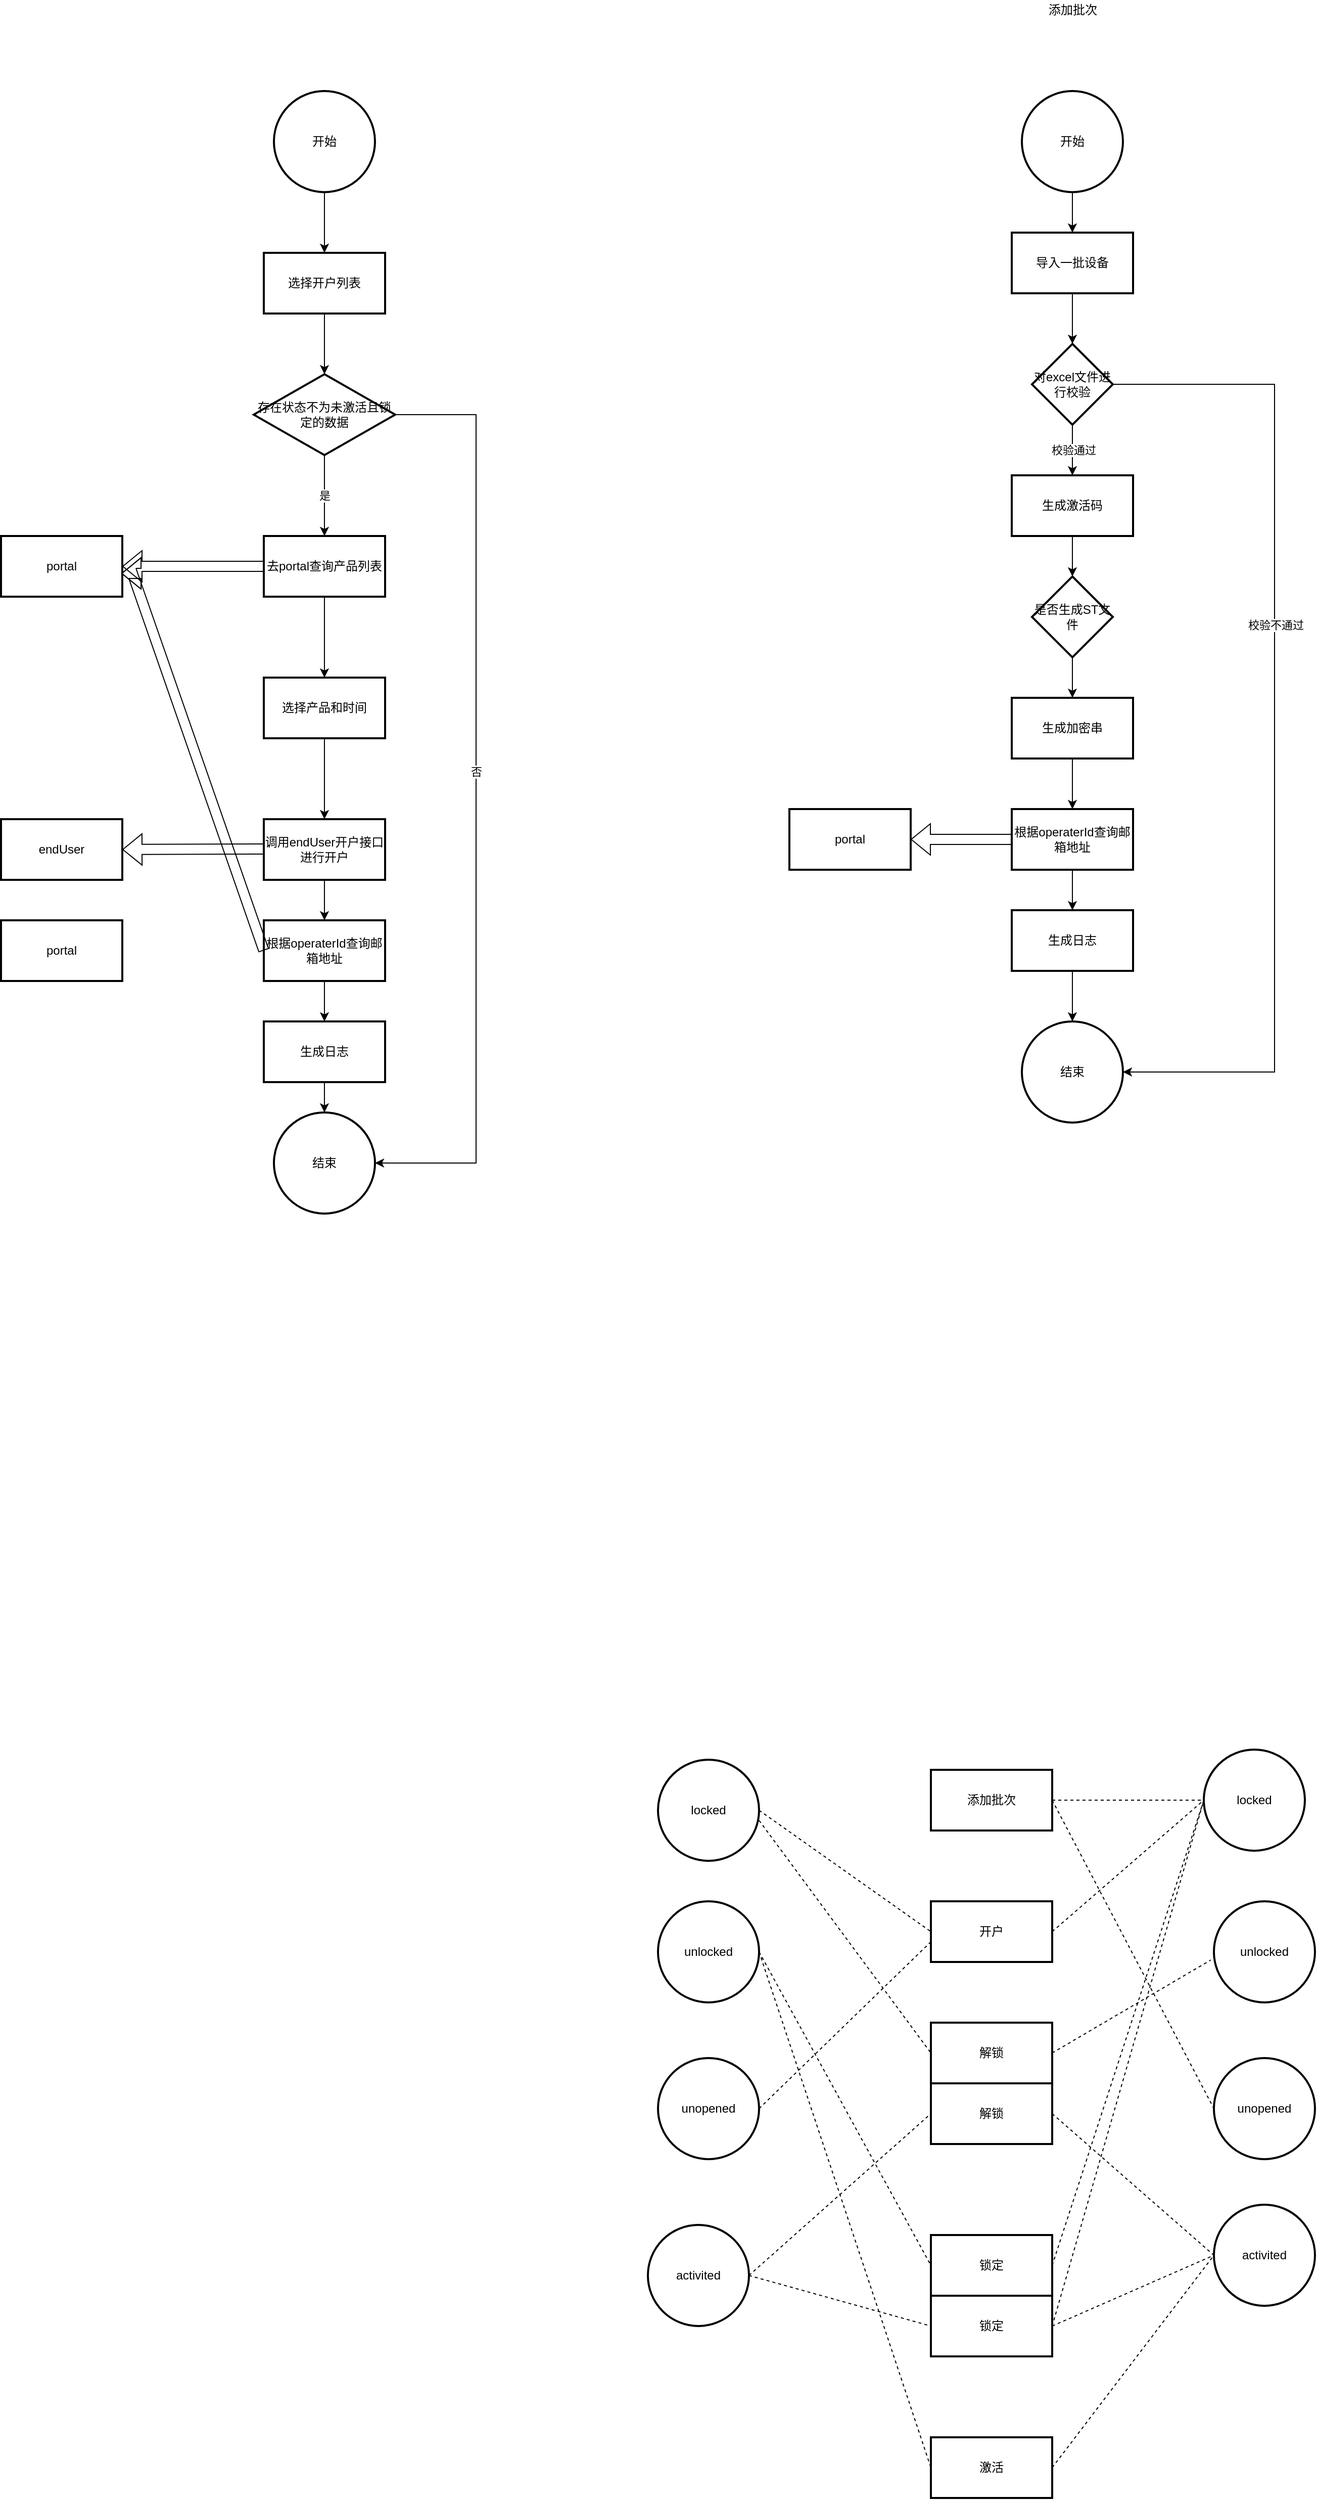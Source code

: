 <mxfile version="16.4.3" type="github">
  <diagram id="uo9fbYtN2j1aPmhfk2e-" name="Page-1">
    <mxGraphModel dx="2226" dy="1931" grid="1" gridSize="10" guides="1" tooltips="1" connect="1" arrows="1" fold="1" page="1" pageScale="1" pageWidth="827" pageHeight="1169" math="0" shadow="0">
      <root>
        <mxCell id="0" />
        <mxCell id="1" parent="0" />
        <mxCell id="LjzzHk9uWbs3sGAZCVZS-3" value="" style="edgeStyle=orthogonalEdgeStyle;rounded=0;orthogonalLoop=1;jettySize=auto;html=1;" edge="1" parent="1" source="LjzzHk9uWbs3sGAZCVZS-1" target="LjzzHk9uWbs3sGAZCVZS-2">
          <mxGeometry relative="1" as="geometry" />
        </mxCell>
        <mxCell id="LjzzHk9uWbs3sGAZCVZS-1" value="开始" style="strokeWidth=2;html=1;shape=mxgraph.flowchart.start_2;whiteSpace=wrap;" vertex="1" parent="1">
          <mxGeometry x="350" y="-690" width="100" height="100" as="geometry" />
        </mxCell>
        <mxCell id="LjzzHk9uWbs3sGAZCVZS-58" value="" style="edgeStyle=orthogonalEdgeStyle;rounded=0;orthogonalLoop=1;jettySize=auto;html=1;" edge="1" parent="1" source="LjzzHk9uWbs3sGAZCVZS-2" target="LjzzHk9uWbs3sGAZCVZS-57">
          <mxGeometry relative="1" as="geometry" />
        </mxCell>
        <mxCell id="LjzzHk9uWbs3sGAZCVZS-2" value="&lt;font style=&quot;vertical-align: inherit&quot;&gt;&lt;font style=&quot;vertical-align: inherit&quot;&gt;&lt;font style=&quot;vertical-align: inherit&quot;&gt;&lt;font style=&quot;vertical-align: inherit&quot;&gt;导入一批设备&lt;/font&gt;&lt;/font&gt;&lt;/font&gt;&lt;/font&gt;" style="whiteSpace=wrap;html=1;strokeWidth=2;" vertex="1" parent="1">
          <mxGeometry x="340" y="-550" width="120" height="60" as="geometry" />
        </mxCell>
        <mxCell id="LjzzHk9uWbs3sGAZCVZS-22" value="&lt;font style=&quot;vertical-align: inherit&quot;&gt;&lt;font style=&quot;vertical-align: inherit&quot;&gt;&lt;font style=&quot;vertical-align: inherit&quot;&gt;&lt;font style=&quot;vertical-align: inherit&quot;&gt;添加批次&lt;/font&gt;&lt;/font&gt;&lt;/font&gt;&lt;/font&gt;" style="whiteSpace=wrap;html=1;strokeWidth=2;" vertex="1" parent="1">
          <mxGeometry x="260" y="970" width="120" height="60" as="geometry" />
        </mxCell>
        <mxCell id="LjzzHk9uWbs3sGAZCVZS-24" value="&lt;font style=&quot;vertical-align: inherit&quot;&gt;&lt;font style=&quot;vertical-align: inherit&quot;&gt;开户&lt;/font&gt;&lt;/font&gt;" style="whiteSpace=wrap;html=1;strokeWidth=2;" vertex="1" parent="1">
          <mxGeometry x="260" y="1100" width="120" height="60" as="geometry" />
        </mxCell>
        <mxCell id="LjzzHk9uWbs3sGAZCVZS-25" value="&lt;font style=&quot;vertical-align: inherit&quot;&gt;&lt;font style=&quot;vertical-align: inherit&quot;&gt;&lt;font style=&quot;vertical-align: inherit&quot;&gt;&lt;font style=&quot;vertical-align: inherit&quot;&gt;locked&lt;/font&gt;&lt;/font&gt;&lt;/font&gt;&lt;/font&gt;" style="strokeWidth=2;html=1;shape=mxgraph.flowchart.start_2;whiteSpace=wrap;" vertex="1" parent="1">
          <mxGeometry x="530" y="950" width="100" height="100" as="geometry" />
        </mxCell>
        <mxCell id="LjzzHk9uWbs3sGAZCVZS-26" value="unopened" style="strokeWidth=2;html=1;shape=mxgraph.flowchart.start_2;whiteSpace=wrap;" vertex="1" parent="1">
          <mxGeometry x="540" y="1255" width="100" height="100" as="geometry" />
        </mxCell>
        <mxCell id="LjzzHk9uWbs3sGAZCVZS-27" value="&lt;font style=&quot;vertical-align: inherit&quot;&gt;&lt;font style=&quot;vertical-align: inherit&quot;&gt;&lt;font style=&quot;vertical-align: inherit&quot;&gt;&lt;font style=&quot;vertical-align: inherit&quot;&gt;activited&lt;/font&gt;&lt;/font&gt;&lt;/font&gt;&lt;/font&gt;" style="strokeWidth=2;html=1;shape=mxgraph.flowchart.start_2;whiteSpace=wrap;" vertex="1" parent="1">
          <mxGeometry x="540" y="1400" width="100" height="100" as="geometry" />
        </mxCell>
        <mxCell id="LjzzHk9uWbs3sGAZCVZS-28" value="unlocked" style="strokeWidth=2;html=1;shape=mxgraph.flowchart.start_2;whiteSpace=wrap;" vertex="1" parent="1">
          <mxGeometry x="540" y="1100" width="100" height="100" as="geometry" />
        </mxCell>
        <mxCell id="LjzzHk9uWbs3sGAZCVZS-29" value="" style="endArrow=none;dashed=1;html=1;rounded=0;exitX=1;exitY=0.5;exitDx=0;exitDy=0;entryX=0;entryY=0.5;entryDx=0;entryDy=0;entryPerimeter=0;" edge="1" parent="1" source="LjzzHk9uWbs3sGAZCVZS-22" target="LjzzHk9uWbs3sGAZCVZS-25">
          <mxGeometry width="50" height="50" relative="1" as="geometry">
            <mxPoint x="420" y="1030" as="sourcePoint" />
            <mxPoint x="590" y="980" as="targetPoint" />
          </mxGeometry>
        </mxCell>
        <mxCell id="LjzzHk9uWbs3sGAZCVZS-30" value="" style="endArrow=none;dashed=1;html=1;rounded=0;exitX=1;exitY=0.5;exitDx=0;exitDy=0;entryX=0;entryY=0.5;entryDx=0;entryDy=0;entryPerimeter=0;" edge="1" parent="1" source="LjzzHk9uWbs3sGAZCVZS-22" target="LjzzHk9uWbs3sGAZCVZS-26">
          <mxGeometry width="50" height="50" relative="1" as="geometry">
            <mxPoint x="390" y="1010" as="sourcePoint" />
            <mxPoint x="600" y="990" as="targetPoint" />
          </mxGeometry>
        </mxCell>
        <mxCell id="LjzzHk9uWbs3sGAZCVZS-31" value="" style="endArrow=none;dashed=1;html=1;rounded=0;exitX=1;exitY=0.5;exitDx=0;exitDy=0;entryX=0;entryY=0.5;entryDx=0;entryDy=0;entryPerimeter=0;" edge="1" parent="1" source="LjzzHk9uWbs3sGAZCVZS-24" target="LjzzHk9uWbs3sGAZCVZS-25">
          <mxGeometry width="50" height="50" relative="1" as="geometry">
            <mxPoint x="390" y="1010" as="sourcePoint" />
            <mxPoint x="610" y="1275" as="targetPoint" />
          </mxGeometry>
        </mxCell>
        <mxCell id="LjzzHk9uWbs3sGAZCVZS-33" value="解锁" style="whiteSpace=wrap;html=1;strokeWidth=2;" vertex="1" parent="1">
          <mxGeometry x="260" y="1220" width="120" height="60" as="geometry" />
        </mxCell>
        <mxCell id="LjzzHk9uWbs3sGAZCVZS-34" value="" style="endArrow=none;dashed=1;html=1;rounded=0;exitX=1;exitY=0.5;exitDx=0;exitDy=0;entryX=-0.03;entryY=0.58;entryDx=0;entryDy=0;entryPerimeter=0;" edge="1" parent="1" source="LjzzHk9uWbs3sGAZCVZS-33" target="LjzzHk9uWbs3sGAZCVZS-28">
          <mxGeometry width="50" height="50" relative="1" as="geometry">
            <mxPoint x="390" y="1150" as="sourcePoint" />
            <mxPoint x="610" y="990" as="targetPoint" />
          </mxGeometry>
        </mxCell>
        <mxCell id="LjzzHk9uWbs3sGAZCVZS-35" value="激活" style="whiteSpace=wrap;html=1;strokeWidth=2;" vertex="1" parent="1">
          <mxGeometry x="260" y="1630" width="120" height="60" as="geometry" />
        </mxCell>
        <mxCell id="LjzzHk9uWbs3sGAZCVZS-36" value="" style="endArrow=none;dashed=1;html=1;rounded=0;exitX=1;exitY=0.5;exitDx=0;exitDy=0;entryX=0;entryY=0.5;entryDx=0;entryDy=0;entryPerimeter=0;" edge="1" parent="1" source="LjzzHk9uWbs3sGAZCVZS-35" target="LjzzHk9uWbs3sGAZCVZS-27">
          <mxGeometry width="50" height="50" relative="1" as="geometry">
            <mxPoint x="390" y="1290" as="sourcePoint" />
            <mxPoint x="607" y="1128" as="targetPoint" />
          </mxGeometry>
        </mxCell>
        <mxCell id="LjzzHk9uWbs3sGAZCVZS-37" value="locked" style="strokeWidth=2;html=1;shape=mxgraph.flowchart.start_2;whiteSpace=wrap;" vertex="1" parent="1">
          <mxGeometry x="-10" y="960" width="100" height="100" as="geometry" />
        </mxCell>
        <mxCell id="LjzzHk9uWbs3sGAZCVZS-38" value="unopened" style="strokeWidth=2;html=1;shape=mxgraph.flowchart.start_2;whiteSpace=wrap;" vertex="1" parent="1">
          <mxGeometry x="-10" y="1255" width="100" height="100" as="geometry" />
        </mxCell>
        <mxCell id="LjzzHk9uWbs3sGAZCVZS-39" value="&lt;font style=&quot;vertical-align: inherit&quot;&gt;&lt;font style=&quot;vertical-align: inherit&quot;&gt;&lt;font style=&quot;vertical-align: inherit&quot;&gt;&lt;font style=&quot;vertical-align: inherit&quot;&gt;activited&lt;/font&gt;&lt;/font&gt;&lt;/font&gt;&lt;/font&gt;" style="strokeWidth=2;html=1;shape=mxgraph.flowchart.start_2;whiteSpace=wrap;" vertex="1" parent="1">
          <mxGeometry x="-20" y="1420" width="100" height="100" as="geometry" />
        </mxCell>
        <mxCell id="LjzzHk9uWbs3sGAZCVZS-40" value="&lt;font style=&quot;vertical-align: inherit&quot;&gt;&lt;font style=&quot;vertical-align: inherit&quot;&gt;&lt;font style=&quot;vertical-align: inherit&quot;&gt;&lt;font style=&quot;vertical-align: inherit&quot;&gt;unlocked&lt;/font&gt;&lt;/font&gt;&lt;/font&gt;&lt;/font&gt;" style="strokeWidth=2;html=1;shape=mxgraph.flowchart.start_2;whiteSpace=wrap;" vertex="1" parent="1">
          <mxGeometry x="-10" y="1100" width="100" height="100" as="geometry" />
        </mxCell>
        <mxCell id="LjzzHk9uWbs3sGAZCVZS-41" value="" style="endArrow=none;dashed=1;html=1;rounded=0;entryX=0;entryY=0.5;entryDx=0;entryDy=0;exitX=1;exitY=0.5;exitDx=0;exitDy=0;exitPerimeter=0;" edge="1" parent="1" source="LjzzHk9uWbs3sGAZCVZS-37" target="LjzzHk9uWbs3sGAZCVZS-24">
          <mxGeometry width="50" height="50" relative="1" as="geometry">
            <mxPoint x="160" y="1050" as="sourcePoint" />
            <mxPoint x="250" y="1140" as="targetPoint" />
          </mxGeometry>
        </mxCell>
        <mxCell id="LjzzHk9uWbs3sGAZCVZS-42" value="" style="endArrow=none;dashed=1;html=1;rounded=0;exitX=1;exitY=0.5;exitDx=0;exitDy=0;exitPerimeter=0;" edge="1" parent="1" source="LjzzHk9uWbs3sGAZCVZS-38">
          <mxGeometry width="50" height="50" relative="1" as="geometry">
            <mxPoint x="170" y="1010" as="sourcePoint" />
            <mxPoint x="260" y="1140" as="targetPoint" />
          </mxGeometry>
        </mxCell>
        <mxCell id="LjzzHk9uWbs3sGAZCVZS-43" value="锁定" style="whiteSpace=wrap;html=1;strokeWidth=2;" vertex="1" parent="1">
          <mxGeometry x="260" y="1430" width="120" height="60" as="geometry" />
        </mxCell>
        <mxCell id="LjzzHk9uWbs3sGAZCVZS-44" value="" style="endArrow=none;dashed=1;html=1;rounded=0;entryX=0;entryY=0.5;entryDx=0;entryDy=0;" edge="1" parent="1" target="LjzzHk9uWbs3sGAZCVZS-33">
          <mxGeometry width="50" height="50" relative="1" as="geometry">
            <mxPoint x="90" y="1020" as="sourcePoint" />
            <mxPoint x="270" y="1150" as="targetPoint" />
          </mxGeometry>
        </mxCell>
        <mxCell id="LjzzHk9uWbs3sGAZCVZS-45" value="解锁" style="whiteSpace=wrap;html=1;strokeWidth=2;" vertex="1" parent="1">
          <mxGeometry x="260" y="1280" width="120" height="60" as="geometry" />
        </mxCell>
        <mxCell id="LjzzHk9uWbs3sGAZCVZS-46" value="" style="endArrow=none;dashed=1;html=1;rounded=0;exitX=1;exitY=0.5;exitDx=0;exitDy=0;exitPerimeter=0;entryX=0;entryY=0.5;entryDx=0;entryDy=0;" edge="1" parent="1" source="LjzzHk9uWbs3sGAZCVZS-39" target="LjzzHk9uWbs3sGAZCVZS-45">
          <mxGeometry width="50" height="50" relative="1" as="geometry">
            <mxPoint x="170" y="1295" as="sourcePoint" />
            <mxPoint x="270" y="1150" as="targetPoint" />
          </mxGeometry>
        </mxCell>
        <mxCell id="LjzzHk9uWbs3sGAZCVZS-47" value="" style="endArrow=none;dashed=1;html=1;rounded=0;exitX=1;exitY=0.5;exitDx=0;exitDy=0;entryX=0;entryY=0.5;entryDx=0;entryDy=0;entryPerimeter=0;" edge="1" parent="1" source="LjzzHk9uWbs3sGAZCVZS-45" target="LjzzHk9uWbs3sGAZCVZS-27">
          <mxGeometry width="50" height="50" relative="1" as="geometry">
            <mxPoint x="380" y="1670" as="sourcePoint" />
            <mxPoint x="600" y="1430" as="targetPoint" />
          </mxGeometry>
        </mxCell>
        <mxCell id="LjzzHk9uWbs3sGAZCVZS-48" value="锁定" style="whiteSpace=wrap;html=1;strokeWidth=2;" vertex="1" parent="1">
          <mxGeometry x="260" y="1490" width="120" height="60" as="geometry" />
        </mxCell>
        <mxCell id="LjzzHk9uWbs3sGAZCVZS-49" value="" style="endArrow=none;dashed=1;html=1;rounded=0;entryX=0;entryY=0.5;entryDx=0;entryDy=0;exitX=1;exitY=0.5;exitDx=0;exitDy=0;exitPerimeter=0;" edge="1" parent="1" source="LjzzHk9uWbs3sGAZCVZS-40" target="LjzzHk9uWbs3sGAZCVZS-43">
          <mxGeometry width="50" height="50" relative="1" as="geometry">
            <mxPoint x="-40" y="1030" as="sourcePoint" />
            <mxPoint x="270" y="1260" as="targetPoint" />
          </mxGeometry>
        </mxCell>
        <mxCell id="LjzzHk9uWbs3sGAZCVZS-50" value="" style="endArrow=none;dashed=1;html=1;rounded=0;exitX=1;exitY=0.5;exitDx=0;exitDy=0;entryX=0;entryY=0.5;entryDx=0;entryDy=0;entryPerimeter=0;" edge="1" parent="1" source="LjzzHk9uWbs3sGAZCVZS-43" target="LjzzHk9uWbs3sGAZCVZS-25">
          <mxGeometry width="50" height="50" relative="1" as="geometry">
            <mxPoint x="390" y="1140" as="sourcePoint" />
            <mxPoint x="670" y="1020" as="targetPoint" />
          </mxGeometry>
        </mxCell>
        <mxCell id="LjzzHk9uWbs3sGAZCVZS-51" value="" style="endArrow=none;dashed=1;html=1;rounded=0;exitX=1;exitY=0.5;exitDx=0;exitDy=0;exitPerimeter=0;entryX=0;entryY=0.5;entryDx=0;entryDy=0;" edge="1" parent="1" source="LjzzHk9uWbs3sGAZCVZS-39" target="LjzzHk9uWbs3sGAZCVZS-48">
          <mxGeometry width="50" height="50" relative="1" as="geometry">
            <mxPoint x="-50" y="1480" as="sourcePoint" />
            <mxPoint x="270" y="1320" as="targetPoint" />
          </mxGeometry>
        </mxCell>
        <mxCell id="LjzzHk9uWbs3sGAZCVZS-52" value="" style="endArrow=none;dashed=1;html=1;rounded=0;exitX=1;exitY=0.5;exitDx=0;exitDy=0;entryX=0;entryY=0.5;entryDx=0;entryDy=0;entryPerimeter=0;" edge="1" parent="1" source="LjzzHk9uWbs3sGAZCVZS-48" target="LjzzHk9uWbs3sGAZCVZS-25">
          <mxGeometry width="50" height="50" relative="1" as="geometry">
            <mxPoint x="390" y="1470" as="sourcePoint" />
            <mxPoint x="670" y="1020" as="targetPoint" />
          </mxGeometry>
        </mxCell>
        <mxCell id="LjzzHk9uWbs3sGAZCVZS-53" value="" style="endArrow=none;dashed=1;html=1;rounded=0;" edge="1" parent="1">
          <mxGeometry width="50" height="50" relative="1" as="geometry">
            <mxPoint x="380" y="1520" as="sourcePoint" />
            <mxPoint x="540" y="1450" as="targetPoint" />
          </mxGeometry>
        </mxCell>
        <mxCell id="LjzzHk9uWbs3sGAZCVZS-54" value="" style="endArrow=none;dashed=1;html=1;rounded=0;entryX=0;entryY=0.5;entryDx=0;entryDy=0;exitX=1;exitY=0.5;exitDx=0;exitDy=0;exitPerimeter=0;" edge="1" parent="1" source="LjzzHk9uWbs3sGAZCVZS-40" target="LjzzHk9uWbs3sGAZCVZS-35">
          <mxGeometry width="50" height="50" relative="1" as="geometry">
            <mxPoint x="-40" y="1160" as="sourcePoint" />
            <mxPoint x="270" y="1470" as="targetPoint" />
          </mxGeometry>
        </mxCell>
        <mxCell id="LjzzHk9uWbs3sGAZCVZS-60" value="校验通过" style="edgeStyle=orthogonalEdgeStyle;rounded=0;orthogonalLoop=1;jettySize=auto;html=1;" edge="1" parent="1" source="LjzzHk9uWbs3sGAZCVZS-57">
          <mxGeometry relative="1" as="geometry">
            <mxPoint x="400" y="-310" as="targetPoint" />
          </mxGeometry>
        </mxCell>
        <mxCell id="LjzzHk9uWbs3sGAZCVZS-62" style="edgeStyle=elbowEdgeStyle;rounded=0;orthogonalLoop=1;jettySize=auto;html=1;entryX=1;entryY=0.5;entryDx=0;entryDy=0;entryPerimeter=0;" edge="1" parent="1" source="LjzzHk9uWbs3sGAZCVZS-57" target="LjzzHk9uWbs3sGAZCVZS-61">
          <mxGeometry relative="1" as="geometry">
            <Array as="points">
              <mxPoint x="600" y="-200" />
            </Array>
          </mxGeometry>
        </mxCell>
        <mxCell id="LjzzHk9uWbs3sGAZCVZS-63" value="校验不通过" style="edgeLabel;html=1;align=center;verticalAlign=middle;resizable=0;points=[];" vertex="1" connectable="0" parent="LjzzHk9uWbs3sGAZCVZS-62">
          <mxGeometry x="-0.197" y="1" relative="1" as="geometry">
            <mxPoint as="offset" />
          </mxGeometry>
        </mxCell>
        <mxCell id="LjzzHk9uWbs3sGAZCVZS-57" value="对excel文件进行校验" style="rhombus;whiteSpace=wrap;html=1;strokeWidth=2;" vertex="1" parent="1">
          <mxGeometry x="360" y="-440" width="80" height="80" as="geometry" />
        </mxCell>
        <mxCell id="LjzzHk9uWbs3sGAZCVZS-61" value="结束" style="strokeWidth=2;html=1;shape=mxgraph.flowchart.start_2;whiteSpace=wrap;" vertex="1" parent="1">
          <mxGeometry x="350" y="230" width="100" height="100" as="geometry" />
        </mxCell>
        <mxCell id="LjzzHk9uWbs3sGAZCVZS-68" value="" style="edgeStyle=elbowEdgeStyle;rounded=0;orthogonalLoop=1;jettySize=auto;html=1;" edge="1" parent="1" source="LjzzHk9uWbs3sGAZCVZS-65" target="LjzzHk9uWbs3sGAZCVZS-67">
          <mxGeometry relative="1" as="geometry" />
        </mxCell>
        <mxCell id="LjzzHk9uWbs3sGAZCVZS-65" value="生成激活码" style="whiteSpace=wrap;html=1;strokeWidth=2;" vertex="1" parent="1">
          <mxGeometry x="340" y="-310" width="120" height="60" as="geometry" />
        </mxCell>
        <mxCell id="LjzzHk9uWbs3sGAZCVZS-70" value="" style="edgeStyle=elbowEdgeStyle;rounded=0;orthogonalLoop=1;jettySize=auto;html=1;" edge="1" parent="1" source="LjzzHk9uWbs3sGAZCVZS-67" target="LjzzHk9uWbs3sGAZCVZS-69">
          <mxGeometry relative="1" as="geometry" />
        </mxCell>
        <mxCell id="LjzzHk9uWbs3sGAZCVZS-67" value="是否生成ST文件" style="rhombus;whiteSpace=wrap;html=1;strokeWidth=2;" vertex="1" parent="1">
          <mxGeometry x="360" y="-210" width="80" height="80" as="geometry" />
        </mxCell>
        <mxCell id="LjzzHk9uWbs3sGAZCVZS-72" value="" style="edgeStyle=elbowEdgeStyle;rounded=0;orthogonalLoop=1;jettySize=auto;html=1;" edge="1" parent="1" source="LjzzHk9uWbs3sGAZCVZS-69" target="LjzzHk9uWbs3sGAZCVZS-71">
          <mxGeometry relative="1" as="geometry" />
        </mxCell>
        <mxCell id="LjzzHk9uWbs3sGAZCVZS-69" value="生成加密串" style="whiteSpace=wrap;html=1;strokeWidth=2;" vertex="1" parent="1">
          <mxGeometry x="340" y="-90" width="120" height="60" as="geometry" />
        </mxCell>
        <mxCell id="LjzzHk9uWbs3sGAZCVZS-74" value="" style="edgeStyle=elbowEdgeStyle;rounded=0;orthogonalLoop=1;jettySize=auto;html=1;" edge="1" parent="1" source="LjzzHk9uWbs3sGAZCVZS-71" target="LjzzHk9uWbs3sGAZCVZS-73">
          <mxGeometry relative="1" as="geometry" />
        </mxCell>
        <mxCell id="LjzzHk9uWbs3sGAZCVZS-71" value="根据operaterId查询邮箱地址" style="whiteSpace=wrap;html=1;strokeWidth=2;" vertex="1" parent="1">
          <mxGeometry x="340" y="20" width="120" height="60" as="geometry" />
        </mxCell>
        <mxCell id="LjzzHk9uWbs3sGAZCVZS-78" value="" style="edgeStyle=elbowEdgeStyle;rounded=0;orthogonalLoop=1;jettySize=auto;html=1;" edge="1" parent="1" source="LjzzHk9uWbs3sGAZCVZS-73" target="LjzzHk9uWbs3sGAZCVZS-61">
          <mxGeometry relative="1" as="geometry" />
        </mxCell>
        <mxCell id="LjzzHk9uWbs3sGAZCVZS-73" value="生成日志" style="whiteSpace=wrap;html=1;strokeWidth=2;" vertex="1" parent="1">
          <mxGeometry x="340" y="120" width="120" height="60" as="geometry" />
        </mxCell>
        <mxCell id="LjzzHk9uWbs3sGAZCVZS-79" value="portal" style="whiteSpace=wrap;html=1;strokeWidth=2;" vertex="1" parent="1">
          <mxGeometry x="120" y="20" width="120" height="60" as="geometry" />
        </mxCell>
        <mxCell id="LjzzHk9uWbs3sGAZCVZS-84" value="" style="shape=flexArrow;endArrow=classic;html=1;rounded=0;entryX=1;entryY=0.5;entryDx=0;entryDy=0;exitX=0;exitY=0.5;exitDx=0;exitDy=0;" edge="1" parent="1" source="LjzzHk9uWbs3sGAZCVZS-71" target="LjzzHk9uWbs3sGAZCVZS-79">
          <mxGeometry width="50" height="50" relative="1" as="geometry">
            <mxPoint x="330" y="60" as="sourcePoint" />
            <mxPoint x="310" y="50" as="targetPoint" />
          </mxGeometry>
        </mxCell>
        <mxCell id="LjzzHk9uWbs3sGAZCVZS-85" value="添加批次" style="text;html=1;align=center;verticalAlign=middle;resizable=0;points=[];autosize=1;strokeColor=none;fillColor=none;" vertex="1" parent="1">
          <mxGeometry x="370" y="-780" width="60" height="20" as="geometry" />
        </mxCell>
        <mxCell id="LjzzHk9uWbs3sGAZCVZS-92" value="" style="edgeStyle=elbowEdgeStyle;rounded=0;orthogonalLoop=1;jettySize=auto;html=1;" edge="1" parent="1" source="LjzzHk9uWbs3sGAZCVZS-86" target="LjzzHk9uWbs3sGAZCVZS-91">
          <mxGeometry relative="1" as="geometry" />
        </mxCell>
        <mxCell id="LjzzHk9uWbs3sGAZCVZS-86" value="开始" style="strokeWidth=2;html=1;shape=mxgraph.flowchart.start_2;whiteSpace=wrap;" vertex="1" parent="1">
          <mxGeometry x="-390" y="-690" width="100" height="100" as="geometry" />
        </mxCell>
        <mxCell id="LjzzHk9uWbs3sGAZCVZS-94" value="" style="edgeStyle=elbowEdgeStyle;rounded=0;orthogonalLoop=1;jettySize=auto;html=1;" edge="1" parent="1" source="LjzzHk9uWbs3sGAZCVZS-91" target="LjzzHk9uWbs3sGAZCVZS-93">
          <mxGeometry relative="1" as="geometry" />
        </mxCell>
        <mxCell id="LjzzHk9uWbs3sGAZCVZS-91" value="选择开户列表" style="whiteSpace=wrap;html=1;strokeWidth=2;" vertex="1" parent="1">
          <mxGeometry x="-400" y="-530" width="120" height="60" as="geometry" />
        </mxCell>
        <mxCell id="LjzzHk9uWbs3sGAZCVZS-96" value="是" style="edgeStyle=elbowEdgeStyle;rounded=0;orthogonalLoop=1;jettySize=auto;html=1;" edge="1" parent="1" source="LjzzHk9uWbs3sGAZCVZS-93" target="LjzzHk9uWbs3sGAZCVZS-95">
          <mxGeometry relative="1" as="geometry" />
        </mxCell>
        <mxCell id="LjzzHk9uWbs3sGAZCVZS-107" style="edgeStyle=elbowEdgeStyle;rounded=0;orthogonalLoop=1;jettySize=auto;html=1;entryX=1;entryY=0.5;entryDx=0;entryDy=0;entryPerimeter=0;" edge="1" parent="1" source="LjzzHk9uWbs3sGAZCVZS-93" target="LjzzHk9uWbs3sGAZCVZS-99">
          <mxGeometry relative="1" as="geometry">
            <Array as="points">
              <mxPoint x="-190" y="-150" />
              <mxPoint x="-130" y="-80" />
            </Array>
          </mxGeometry>
        </mxCell>
        <mxCell id="LjzzHk9uWbs3sGAZCVZS-108" value="否" style="edgeLabel;html=1;align=center;verticalAlign=middle;resizable=0;points=[];" vertex="1" connectable="0" parent="LjzzHk9uWbs3sGAZCVZS-107">
          <mxGeometry x="-0.059" relative="1" as="geometry">
            <mxPoint as="offset" />
          </mxGeometry>
        </mxCell>
        <mxCell id="LjzzHk9uWbs3sGAZCVZS-93" value="存在状态不为未激活且锁定的数据" style="rhombus;whiteSpace=wrap;html=1;strokeWidth=2;" vertex="1" parent="1">
          <mxGeometry x="-410" y="-410" width="140" height="80" as="geometry" />
        </mxCell>
        <mxCell id="LjzzHk9uWbs3sGAZCVZS-98" value="" style="edgeStyle=elbowEdgeStyle;rounded=0;orthogonalLoop=1;jettySize=auto;html=1;" edge="1" parent="1" source="LjzzHk9uWbs3sGAZCVZS-95" target="LjzzHk9uWbs3sGAZCVZS-97">
          <mxGeometry relative="1" as="geometry" />
        </mxCell>
        <mxCell id="LjzzHk9uWbs3sGAZCVZS-95" value="去portal查询产品列表" style="whiteSpace=wrap;html=1;strokeWidth=2;" vertex="1" parent="1">
          <mxGeometry x="-400" y="-250" width="120" height="60" as="geometry" />
        </mxCell>
        <mxCell id="LjzzHk9uWbs3sGAZCVZS-101" value="" style="edgeStyle=elbowEdgeStyle;rounded=0;orthogonalLoop=1;jettySize=auto;html=1;" edge="1" parent="1" source="LjzzHk9uWbs3sGAZCVZS-97" target="LjzzHk9uWbs3sGAZCVZS-100">
          <mxGeometry relative="1" as="geometry" />
        </mxCell>
        <mxCell id="LjzzHk9uWbs3sGAZCVZS-97" value="选择产品和时间" style="whiteSpace=wrap;html=1;strokeWidth=2;" vertex="1" parent="1">
          <mxGeometry x="-400" y="-110" width="120" height="60" as="geometry" />
        </mxCell>
        <mxCell id="LjzzHk9uWbs3sGAZCVZS-99" value="结束" style="strokeWidth=2;html=1;shape=mxgraph.flowchart.start_2;whiteSpace=wrap;" vertex="1" parent="1">
          <mxGeometry x="-390" y="320" width="100" height="100" as="geometry" />
        </mxCell>
        <mxCell id="LjzzHk9uWbs3sGAZCVZS-114" value="" style="edgeStyle=elbowEdgeStyle;rounded=0;orthogonalLoop=1;jettySize=auto;html=1;" edge="1" parent="1" source="LjzzHk9uWbs3sGAZCVZS-100" target="LjzzHk9uWbs3sGAZCVZS-110">
          <mxGeometry relative="1" as="geometry" />
        </mxCell>
        <mxCell id="LjzzHk9uWbs3sGAZCVZS-100" value="调用endUser开户接口进行开户" style="whiteSpace=wrap;html=1;strokeWidth=2;" vertex="1" parent="1">
          <mxGeometry x="-400" y="30" width="120" height="60" as="geometry" />
        </mxCell>
        <mxCell id="LjzzHk9uWbs3sGAZCVZS-103" value="portal" style="whiteSpace=wrap;html=1;strokeWidth=2;" vertex="1" parent="1">
          <mxGeometry x="-660" y="-250" width="120" height="60" as="geometry" />
        </mxCell>
        <mxCell id="LjzzHk9uWbs3sGAZCVZS-104" value="endUser" style="whiteSpace=wrap;html=1;strokeWidth=2;" vertex="1" parent="1">
          <mxGeometry x="-660" y="30" width="120" height="60" as="geometry" />
        </mxCell>
        <mxCell id="LjzzHk9uWbs3sGAZCVZS-105" value="" style="shape=flexArrow;endArrow=classic;html=1;rounded=0;entryX=1;entryY=0.5;entryDx=0;entryDy=0;exitX=0;exitY=0.5;exitDx=0;exitDy=0;" edge="1" parent="1" source="LjzzHk9uWbs3sGAZCVZS-95" target="LjzzHk9uWbs3sGAZCVZS-103">
          <mxGeometry width="50" height="50" relative="1" as="geometry">
            <mxPoint x="-420" y="-220" as="sourcePoint" />
            <mxPoint x="-450" y="-230" as="targetPoint" />
          </mxGeometry>
        </mxCell>
        <mxCell id="LjzzHk9uWbs3sGAZCVZS-106" value="" style="shape=flexArrow;endArrow=classic;html=1;rounded=0;exitX=0;exitY=0.5;exitDx=0;exitDy=0;entryX=1;entryY=0.5;entryDx=0;entryDy=0;" edge="1" parent="1" target="LjzzHk9uWbs3sGAZCVZS-104">
          <mxGeometry width="50" height="50" relative="1" as="geometry">
            <mxPoint x="-400" y="59.5" as="sourcePoint" />
            <mxPoint x="-540" y="60" as="targetPoint" />
          </mxGeometry>
        </mxCell>
        <mxCell id="LjzzHk9uWbs3sGAZCVZS-109" value="" style="edgeStyle=elbowEdgeStyle;rounded=0;orthogonalLoop=1;jettySize=auto;html=1;" edge="1" parent="1" source="LjzzHk9uWbs3sGAZCVZS-110" target="LjzzHk9uWbs3sGAZCVZS-111">
          <mxGeometry relative="1" as="geometry" />
        </mxCell>
        <mxCell id="LjzzHk9uWbs3sGAZCVZS-110" value="根据operaterId查询邮箱地址" style="whiteSpace=wrap;html=1;strokeWidth=2;" vertex="1" parent="1">
          <mxGeometry x="-400" y="130" width="120" height="60" as="geometry" />
        </mxCell>
        <mxCell id="LjzzHk9uWbs3sGAZCVZS-115" value="" style="edgeStyle=elbowEdgeStyle;rounded=0;orthogonalLoop=1;jettySize=auto;html=1;" edge="1" parent="1" source="LjzzHk9uWbs3sGAZCVZS-111" target="LjzzHk9uWbs3sGAZCVZS-99">
          <mxGeometry relative="1" as="geometry" />
        </mxCell>
        <mxCell id="LjzzHk9uWbs3sGAZCVZS-111" value="生成日志" style="whiteSpace=wrap;html=1;strokeWidth=2;" vertex="1" parent="1">
          <mxGeometry x="-400" y="230" width="120" height="60" as="geometry" />
        </mxCell>
        <mxCell id="LjzzHk9uWbs3sGAZCVZS-112" value="portal" style="whiteSpace=wrap;html=1;strokeWidth=2;" vertex="1" parent="1">
          <mxGeometry x="-660" y="130" width="120" height="60" as="geometry" />
        </mxCell>
        <mxCell id="LjzzHk9uWbs3sGAZCVZS-113" value="" style="shape=flexArrow;endArrow=classic;html=1;rounded=0;entryX=0.992;entryY=0.617;entryDx=0;entryDy=0;exitX=0;exitY=0.5;exitDx=0;exitDy=0;entryPerimeter=0;" edge="1" parent="1" source="LjzzHk9uWbs3sGAZCVZS-110" target="LjzzHk9uWbs3sGAZCVZS-103">
          <mxGeometry width="50" height="50" relative="1" as="geometry">
            <mxPoint x="-410" y="170" as="sourcePoint" />
            <mxPoint x="-430" y="160" as="targetPoint" />
            <Array as="points">
              <mxPoint x="-530" y="-213" />
            </Array>
          </mxGeometry>
        </mxCell>
      </root>
    </mxGraphModel>
  </diagram>
</mxfile>
